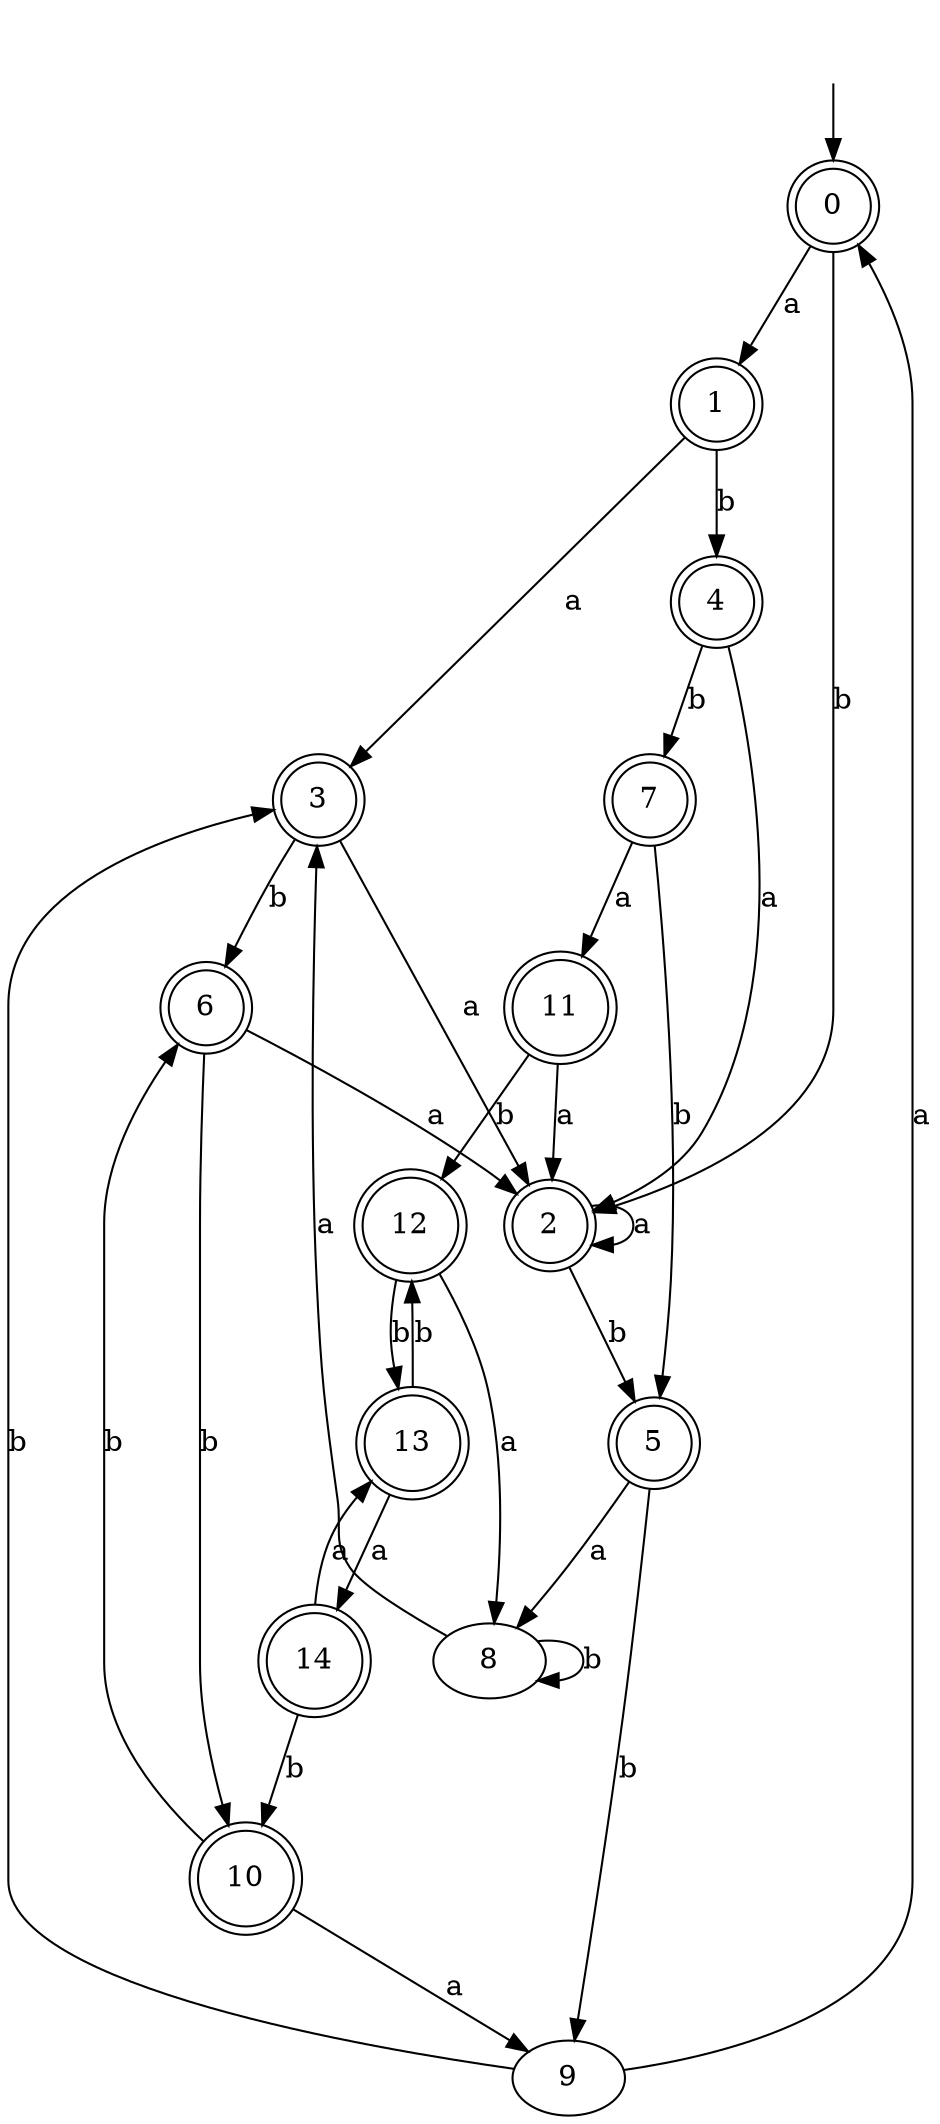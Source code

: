 digraph RandomDFA {
  __start0 [label="", shape=none];
  __start0 -> 0 [label=""];
  0 [shape=circle] [shape=doublecircle]
  0 -> 1 [label="a"]
  0 -> 2 [label="b"]
  1 [shape=doublecircle]
  1 -> 3 [label="a"]
  1 -> 4 [label="b"]
  2 [shape=doublecircle]
  2 -> 2 [label="a"]
  2 -> 5 [label="b"]
  3 [shape=doublecircle]
  3 -> 2 [label="a"]
  3 -> 6 [label="b"]
  4 [shape=doublecircle]
  4 -> 2 [label="a"]
  4 -> 7 [label="b"]
  5 [shape=doublecircle]
  5 -> 8 [label="a"]
  5 -> 9 [label="b"]
  6 [shape=doublecircle]
  6 -> 2 [label="a"]
  6 -> 10 [label="b"]
  7 [shape=doublecircle]
  7 -> 11 [label="a"]
  7 -> 5 [label="b"]
  8
  8 -> 3 [label="a"]
  8 -> 8 [label="b"]
  9
  9 -> 0 [label="a"]
  9 -> 3 [label="b"]
  10 [shape=doublecircle]
  10 -> 9 [label="a"]
  10 -> 6 [label="b"]
  11 [shape=doublecircle]
  11 -> 2 [label="a"]
  11 -> 12 [label="b"]
  12 [shape=doublecircle]
  12 -> 8 [label="a"]
  12 -> 13 [label="b"]
  13 [shape=doublecircle]
  13 -> 14 [label="a"]
  13 -> 12 [label="b"]
  14 [shape=doublecircle]
  14 -> 13 [label="a"]
  14 -> 10 [label="b"]
}
